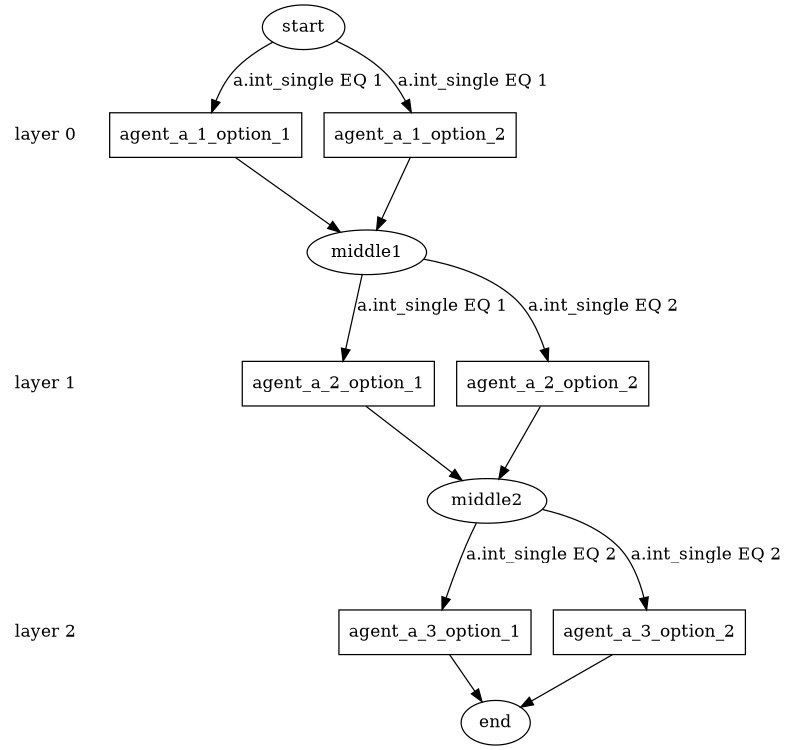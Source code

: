 digraph state_graph {
	rankdir=TB;
	size="8,5;"
	
	/* Layers */
	layer_0 [shape=plaintext, label="layer 0"];
	layer_0_b [style=invis, shape=point];
	layer_0_a [style=invis, shape=point];
	layer_0_b -> layer_0 [style=invis];
	layer_0 -> layer_0_a [style=invis];
	layer_1 [shape=plaintext, label="layer 1"];
	layer_1_b [style=invis, shape=point];
	layer_1_a [style=invis, shape=point];
	layer_1_b -> layer_1 [style=invis];
	layer_1 -> layer_1_a [style=invis];
	layer_0_a -> layer_1_b [style=invis];
	layer_2 [shape=plaintext, label="layer 2"];
	layer_2_b [style=invis, shape=point];
	layer_2_a [style=invis, shape=point];
	layer_2_b -> layer_2 [style=invis];
	layer_2 -> layer_2_a [style=invis];
	layer_1_a -> layer_2_b [style=invis];
	
	/* States */
	agent_a_end [label = "end"]
	agent_a_middle2 [label = "middle2"]
	agent_a_middle1 [label = "middle1"]
	agent_a_start [label = "start"]
	
	/* Functions */
	agent_a_agent_a_1_option_1_start_middle1 [label = "agent_a_1_option_1", shape = rect]
	agent_a_agent_a_1_option_2_start_middle1 [label = "agent_a_1_option_2", shape = rect]
	agent_a_agent_a_2_option_1_middle1_middle2 [label = "agent_a_2_option_1", shape = rect]
	agent_a_agent_a_2_option_2_middle1_middle2 [label = "agent_a_2_option_2", shape = rect]
	agent_a_agent_a_3_option_1_middle2_end [label = "agent_a_3_option_1", shape = rect]
	agent_a_agent_a_3_option_2_middle2_end [label = "agent_a_3_option_2", shape = rect]
	
	/* Message types */
	
	/* Transitions */
	agent_a_start -> agent_a_agent_a_1_option_1_start_middle1 [ label = "a.int_single EQ 1"];
	agent_a_agent_a_1_option_1_start_middle1 -> agent_a_middle1;
	agent_a_start -> agent_a_agent_a_1_option_2_start_middle1 [ label = "a.int_single EQ 1"];
	agent_a_agent_a_1_option_2_start_middle1 -> agent_a_middle1;
	agent_a_middle1 -> agent_a_agent_a_2_option_1_middle1_middle2 [ label = "a.int_single EQ 1"];
	agent_a_agent_a_2_option_1_middle1_middle2 -> agent_a_middle2;
	agent_a_middle1 -> agent_a_agent_a_2_option_2_middle1_middle2 [ label = "a.int_single EQ 2"];
	agent_a_agent_a_2_option_2_middle1_middle2 -> agent_a_middle2;
	agent_a_middle2 -> agent_a_agent_a_3_option_1_middle2_end [ label = "a.int_single EQ 2"];
	agent_a_agent_a_3_option_1_middle2_end -> agent_a_end;
	agent_a_middle2 -> agent_a_agent_a_3_option_2_middle2_end [ label = "a.int_single EQ 2"];
	agent_a_agent_a_3_option_2_middle2_end -> agent_a_end;
	
	/* Communications */
	{ rank=same; layer_0;  agent_a_agent_a_1_option_1_start_middle1;  agent_a_agent_a_1_option_2_start_middle1; }
	{ rank=same; layer_0_b; }
	{ rank=same; layer_0_a; }
	{ rank=same; layer_1;  agent_a_agent_a_2_option_1_middle1_middle2;  agent_a_agent_a_2_option_2_middle1_middle2; }
	{ rank=same; layer_1_b; }
	{ rank=same; layer_1_a; }
	{ rank=same; layer_2;  agent_a_agent_a_3_option_1_middle2_end;  agent_a_agent_a_3_option_2_middle2_end; }
	{ rank=same; layer_2_b; }
	{ rank=same; layer_2_a; }
}